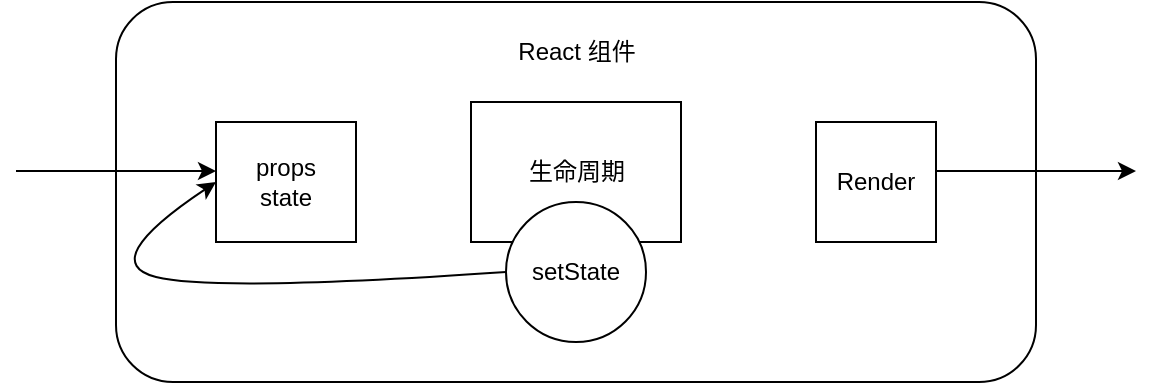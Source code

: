 <mxfile version="20.3.0" type="github">
  <diagram id="-0lJotmOZFSewgprpl_Y" name="第 1 页">
    <mxGraphModel dx="970" dy="585" grid="1" gridSize="10" guides="1" tooltips="1" connect="1" arrows="1" fold="1" page="1" pageScale="1" pageWidth="827" pageHeight="1169" math="0" shadow="0">
      <root>
        <mxCell id="0" />
        <mxCell id="1" parent="0" />
        <mxCell id="Lykgya6q-O9wlwdBUTNx-1" value="" style="rounded=1;whiteSpace=wrap;html=1;" vertex="1" parent="1">
          <mxGeometry x="190" y="140" width="460" height="190" as="geometry" />
        </mxCell>
        <mxCell id="Lykgya6q-O9wlwdBUTNx-2" value="props&lt;br&gt;state" style="rounded=0;whiteSpace=wrap;html=1;" vertex="1" parent="1">
          <mxGeometry x="240" y="200" width="70" height="60" as="geometry" />
        </mxCell>
        <mxCell id="Lykgya6q-O9wlwdBUTNx-3" value="生命周期" style="rounded=0;whiteSpace=wrap;html=1;" vertex="1" parent="1">
          <mxGeometry x="367.5" y="190" width="105" height="70" as="geometry" />
        </mxCell>
        <mxCell id="Lykgya6q-O9wlwdBUTNx-4" value="Render" style="rounded=0;whiteSpace=wrap;html=1;" vertex="1" parent="1">
          <mxGeometry x="540" y="200" width="60" height="60" as="geometry" />
        </mxCell>
        <mxCell id="Lykgya6q-O9wlwdBUTNx-5" value="setState" style="ellipse;whiteSpace=wrap;html=1;aspect=fixed;" vertex="1" parent="1">
          <mxGeometry x="385" y="240" width="70" height="70" as="geometry" />
        </mxCell>
        <mxCell id="Lykgya6q-O9wlwdBUTNx-7" value="" style="endArrow=classic;html=1;rounded=0;" edge="1" parent="1">
          <mxGeometry width="50" height="50" relative="1" as="geometry">
            <mxPoint x="140" y="224.5" as="sourcePoint" />
            <mxPoint x="240" y="224.5" as="targetPoint" />
          </mxGeometry>
        </mxCell>
        <mxCell id="Lykgya6q-O9wlwdBUTNx-8" value="" style="curved=1;endArrow=classic;html=1;rounded=0;exitX=0;exitY=0.5;exitDx=0;exitDy=0;entryX=0;entryY=0.5;entryDx=0;entryDy=0;" edge="1" parent="1" source="Lykgya6q-O9wlwdBUTNx-5" target="Lykgya6q-O9wlwdBUTNx-2">
          <mxGeometry width="50" height="50" relative="1" as="geometry">
            <mxPoint x="130" y="330" as="sourcePoint" />
            <mxPoint x="180" y="280" as="targetPoint" />
            <Array as="points">
              <mxPoint x="240" y="285" />
              <mxPoint x="180" y="270" />
            </Array>
          </mxGeometry>
        </mxCell>
        <mxCell id="Lykgya6q-O9wlwdBUTNx-9" value="" style="endArrow=classic;html=1;rounded=0;" edge="1" parent="1">
          <mxGeometry width="50" height="50" relative="1" as="geometry">
            <mxPoint x="600" y="224.5" as="sourcePoint" />
            <mxPoint x="700" y="224.5" as="targetPoint" />
          </mxGeometry>
        </mxCell>
        <mxCell id="Lykgya6q-O9wlwdBUTNx-10" value="React 组件" style="text;html=1;align=center;verticalAlign=middle;resizable=0;points=[];autosize=1;strokeColor=none;fillColor=none;" vertex="1" parent="1">
          <mxGeometry x="380" y="150" width="80" height="30" as="geometry" />
        </mxCell>
      </root>
    </mxGraphModel>
  </diagram>
</mxfile>

